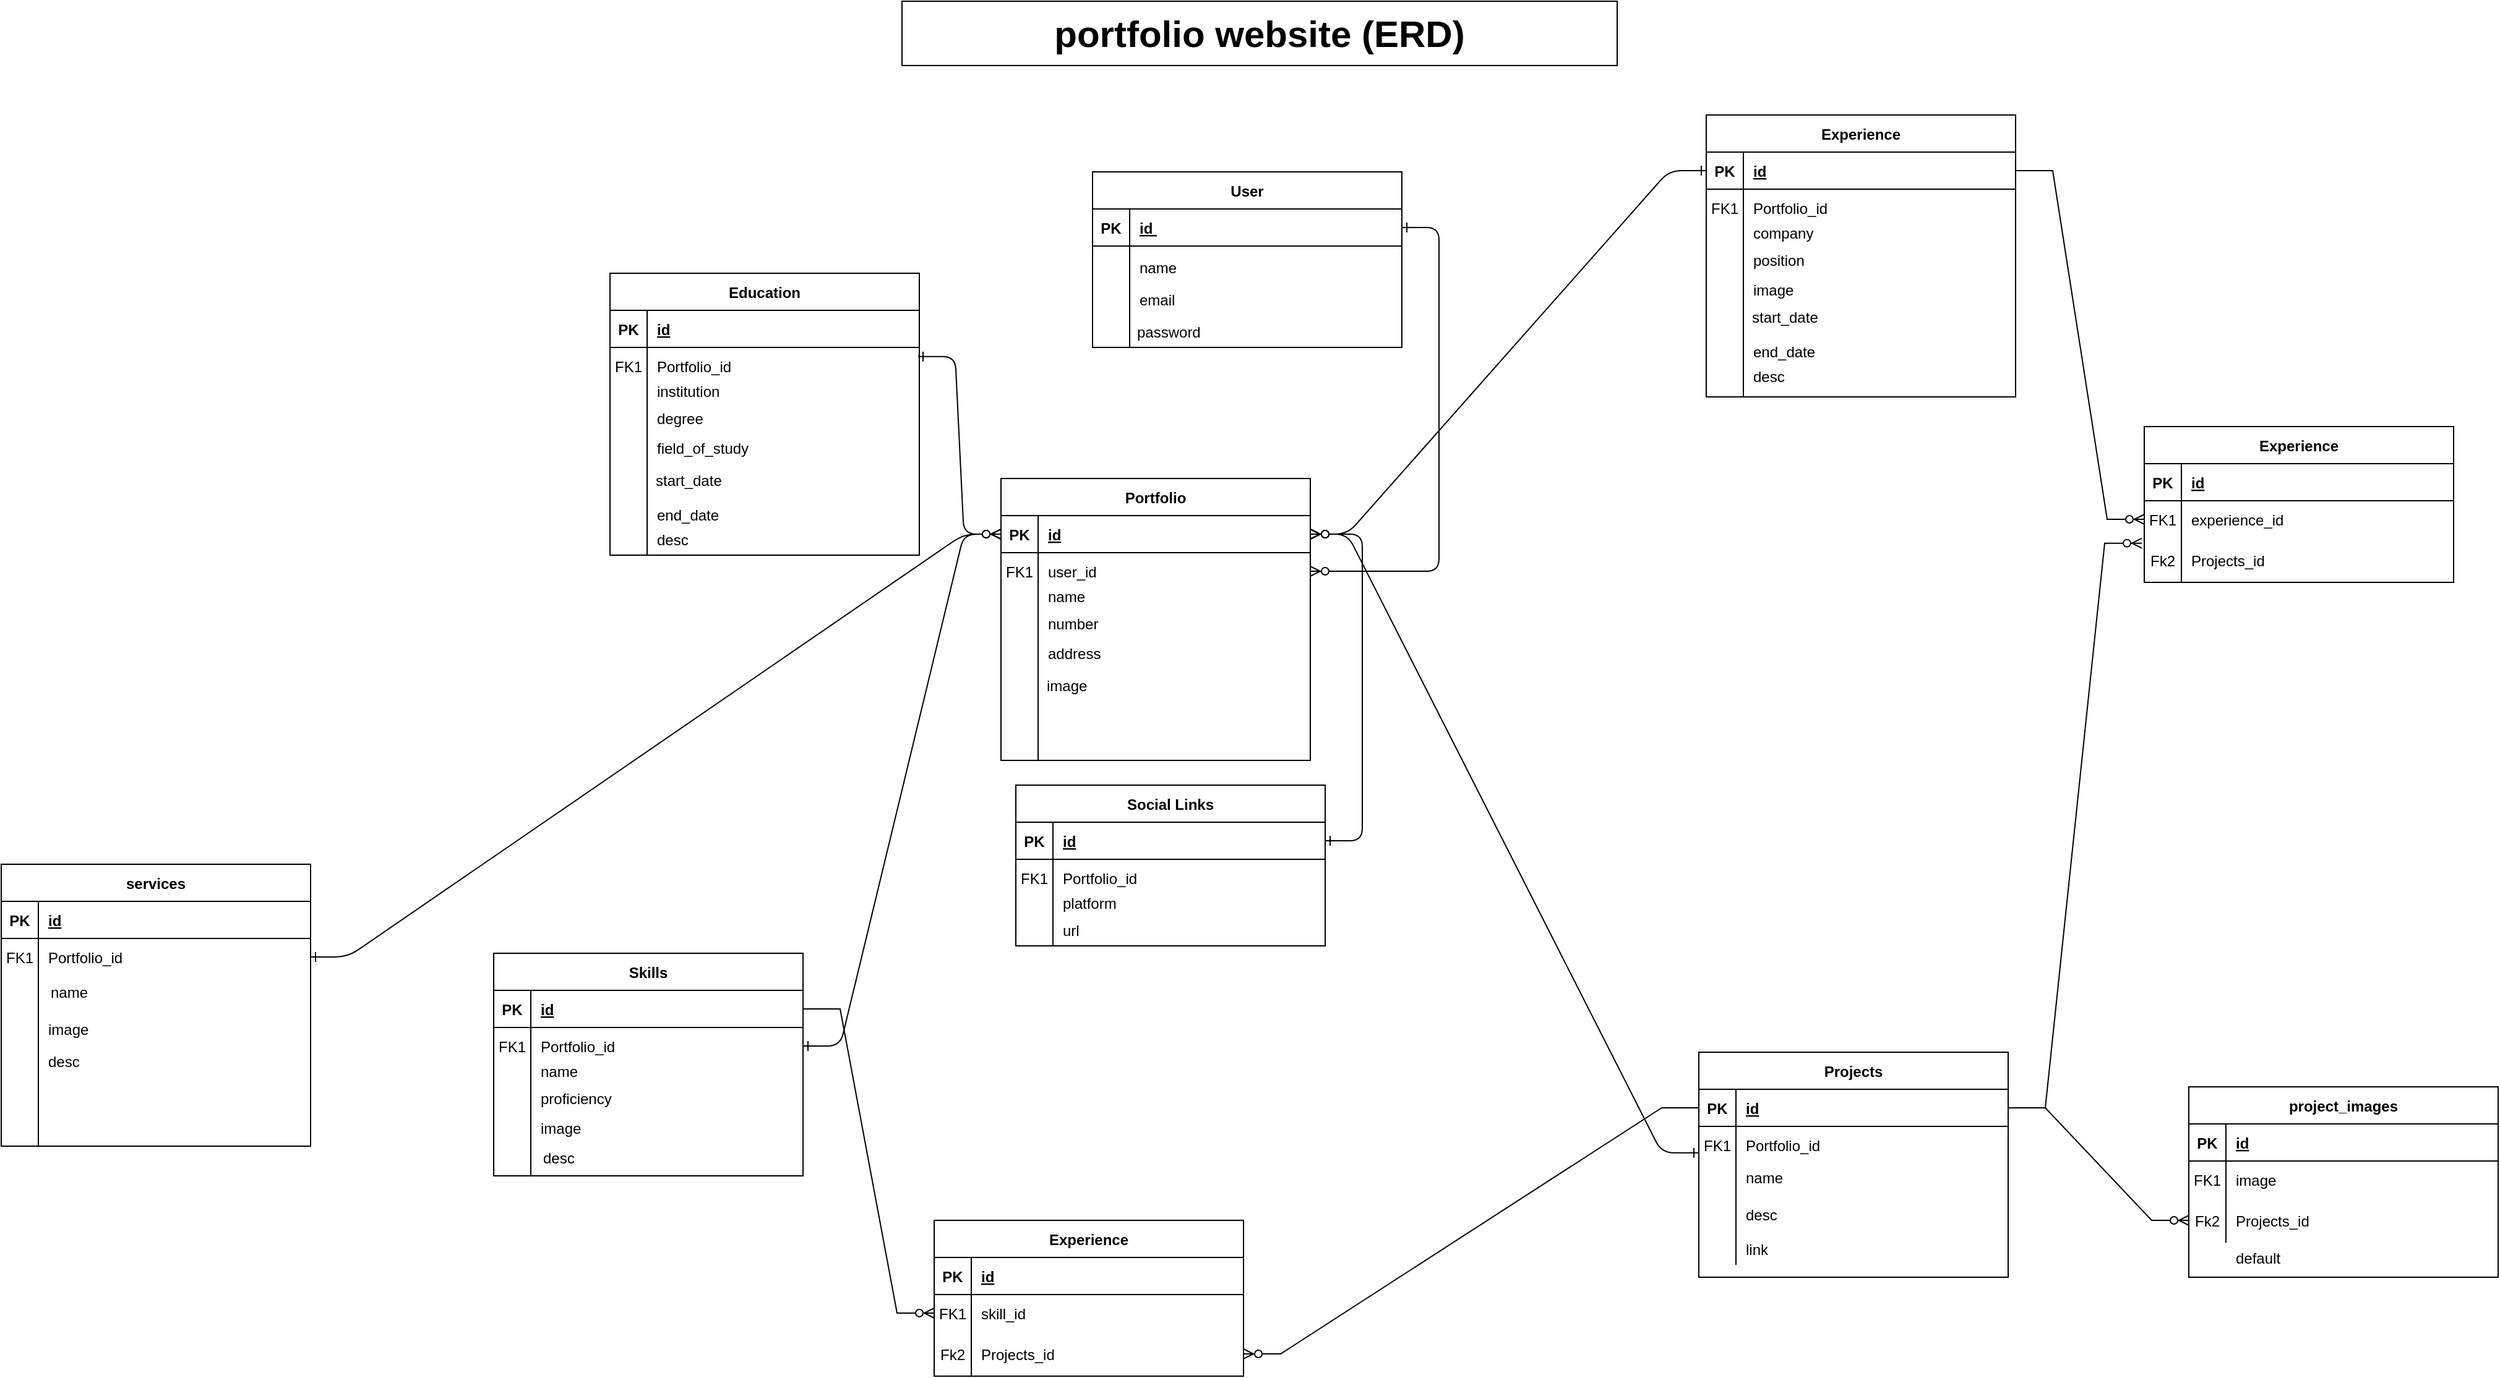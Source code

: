 <mxfile version="26.0.16">
  <diagram id="prtHgNgQTEPvFCAcTncT" name="Page-1">
    <mxGraphModel dx="3360" dy="1591" grid="1" gridSize="2" guides="1" tooltips="1" connect="1" arrows="1" fold="1" page="1" pageScale="1" pageWidth="3300" pageHeight="4681" math="0" shadow="0">
      <root>
        <mxCell id="0" />
        <mxCell id="1" parent="0" />
        <mxCell id="2-6nr44ii8sK7dnhSHYe-1" value="" style="edgeStyle=entityRelationEdgeStyle;endArrow=ERzeroToMany;startArrow=ERone;endFill=1;startFill=0;" parent="1" source="2-6nr44ii8sK7dnhSHYe-24" target="2-6nr44ii8sK7dnhSHYe-7" edge="1">
          <mxGeometry width="100" height="100" relative="1" as="geometry">
            <mxPoint x="340" y="720" as="sourcePoint" />
            <mxPoint x="440" y="620" as="targetPoint" />
          </mxGeometry>
        </mxCell>
        <mxCell id="2-6nr44ii8sK7dnhSHYe-2" value="" style="edgeStyle=entityRelationEdgeStyle;endArrow=ERzeroToMany;startArrow=ERone;endFill=1;startFill=0;exitX=0;exitY=0.713;exitDx=0;exitDy=0;exitPerimeter=0;entryX=1;entryY=0.5;entryDx=0;entryDy=0;" parent="1" source="2-6nr44ii8sK7dnhSHYe-17" target="2-6nr44ii8sK7dnhSHYe-4" edge="1">
          <mxGeometry width="100" height="100" relative="1" as="geometry">
            <mxPoint x="1382" y="514" as="sourcePoint" />
            <mxPoint x="1552" y="568.0" as="targetPoint" />
          </mxGeometry>
        </mxCell>
        <mxCell id="2-6nr44ii8sK7dnhSHYe-30" value="&lt;b&gt;&lt;font style=&quot;font-size: 30px;&quot;&gt;portfolio website &lt;/font&gt;&lt;/b&gt;&lt;strong data-end=&quot;49&quot; data-start=&quot;12&quot;&gt;&lt;font style=&quot;font-size: 30px;&quot;&gt;&lt;strong style=&quot;font-size: 12px;&quot; data-end=&quot;49&quot; data-start=&quot;12&quot;&gt;&lt;font style=&quot;font-size: 30px;&quot;&gt;(&lt;/font&gt;&lt;/strong&gt;ERD)&lt;/font&gt;&lt;/strong&gt;" style="rounded=0;whiteSpace=wrap;html=1;align=center;" parent="1" vertex="1">
          <mxGeometry x="922" y="12" width="578" height="52" as="geometry" />
        </mxCell>
        <mxCell id="9H7GcuOAASpGHvme_9iy-1" value="" style="group" parent="1" vertex="1" connectable="0">
          <mxGeometry x="1076" y="150" width="250" height="144" as="geometry" />
        </mxCell>
        <mxCell id="2-6nr44ii8sK7dnhSHYe-23" value="User" style="shape=table;startSize=30;container=1;collapsible=1;childLayout=tableLayout;fixedRows=1;rowLines=0;fontStyle=1;align=center;resizeLast=1;" parent="9H7GcuOAASpGHvme_9iy-1" vertex="1">
          <mxGeometry width="250" height="142" as="geometry" />
        </mxCell>
        <mxCell id="2-6nr44ii8sK7dnhSHYe-24" value="" style="shape=partialRectangle;collapsible=0;dropTarget=0;pointerEvents=0;fillColor=none;points=[[0,0.5],[1,0.5]];portConstraint=eastwest;top=0;left=0;right=0;bottom=1;" parent="2-6nr44ii8sK7dnhSHYe-23" vertex="1">
          <mxGeometry y="30" width="250" height="30" as="geometry" />
        </mxCell>
        <mxCell id="2-6nr44ii8sK7dnhSHYe-25" value="PK" style="shape=partialRectangle;overflow=hidden;connectable=0;fillColor=none;top=0;left=0;bottom=0;right=0;fontStyle=1;" parent="2-6nr44ii8sK7dnhSHYe-24" vertex="1">
          <mxGeometry width="30" height="30" as="geometry">
            <mxRectangle width="30" height="30" as="alternateBounds" />
          </mxGeometry>
        </mxCell>
        <mxCell id="2-6nr44ii8sK7dnhSHYe-26" value="id " style="shape=partialRectangle;overflow=hidden;connectable=0;fillColor=none;top=0;left=0;bottom=0;right=0;align=left;spacingLeft=6;fontStyle=5;" parent="2-6nr44ii8sK7dnhSHYe-24" vertex="1">
          <mxGeometry x="30" width="220" height="30" as="geometry">
            <mxRectangle width="220" height="30" as="alternateBounds" />
          </mxGeometry>
        </mxCell>
        <mxCell id="2-6nr44ii8sK7dnhSHYe-27" value="" style="shape=partialRectangle;collapsible=0;dropTarget=0;pointerEvents=0;fillColor=none;points=[[0,0.5],[1,0.5]];portConstraint=eastwest;top=0;left=0;right=0;bottom=0;" parent="2-6nr44ii8sK7dnhSHYe-23" vertex="1">
          <mxGeometry y="60" width="250" height="82" as="geometry" />
        </mxCell>
        <mxCell id="2-6nr44ii8sK7dnhSHYe-28" value="" style="shape=partialRectangle;overflow=hidden;connectable=0;fillColor=none;top=0;left=0;bottom=0;right=0;" parent="2-6nr44ii8sK7dnhSHYe-27" vertex="1">
          <mxGeometry width="30" height="82" as="geometry">
            <mxRectangle width="30" height="82" as="alternateBounds" />
          </mxGeometry>
        </mxCell>
        <mxCell id="2-6nr44ii8sK7dnhSHYe-29" value="" style="shape=partialRectangle;overflow=hidden;connectable=0;fillColor=none;top=0;left=0;bottom=0;right=0;align=left;spacingLeft=6;" parent="2-6nr44ii8sK7dnhSHYe-27" vertex="1">
          <mxGeometry x="30" width="220" height="82" as="geometry">
            <mxRectangle width="220" height="82" as="alternateBounds" />
          </mxGeometry>
        </mxCell>
        <mxCell id="2-6nr44ii8sK7dnhSHYe-32" value="name" style="shape=partialRectangle;overflow=hidden;connectable=0;fillColor=none;top=0;left=0;bottom=0;right=0;align=left;spacingLeft=6;" parent="9H7GcuOAASpGHvme_9iy-1" vertex="1">
          <mxGeometry x="30" y="62" width="220" height="30" as="geometry">
            <mxRectangle width="220" height="30" as="alternateBounds" />
          </mxGeometry>
        </mxCell>
        <mxCell id="2-6nr44ii8sK7dnhSHYe-33" value="email" style="shape=partialRectangle;overflow=hidden;connectable=0;fillColor=none;top=0;left=0;bottom=0;right=0;align=left;spacingLeft=6;" parent="9H7GcuOAASpGHvme_9iy-1" vertex="1">
          <mxGeometry x="30" y="88" width="220" height="30" as="geometry">
            <mxRectangle width="220" height="30" as="alternateBounds" />
          </mxGeometry>
        </mxCell>
        <mxCell id="2-6nr44ii8sK7dnhSHYe-34" value="" style="shape=partialRectangle;overflow=hidden;connectable=0;fillColor=none;top=0;left=0;bottom=0;right=0;align=left;spacingLeft=6;" parent="9H7GcuOAASpGHvme_9iy-1" vertex="1">
          <mxGeometry x="30" y="112" width="220" height="30" as="geometry">
            <mxRectangle width="220" height="30" as="alternateBounds" />
          </mxGeometry>
        </mxCell>
        <mxCell id="2-6nr44ii8sK7dnhSHYe-35" value="password " style="shape=partialRectangle;overflow=hidden;connectable=0;fillColor=none;top=0;left=0;bottom=0;right=0;align=left;spacingLeft=6;" parent="9H7GcuOAASpGHvme_9iy-1" vertex="1">
          <mxGeometry x="28" y="114" width="220" height="30" as="geometry">
            <mxRectangle width="220" height="30" as="alternateBounds" />
          </mxGeometry>
        </mxCell>
        <mxCell id="9H7GcuOAASpGHvme_9iy-2" value="" style="group" parent="1" vertex="1" connectable="0">
          <mxGeometry x="1002" y="398" width="250" height="228" as="geometry" />
        </mxCell>
        <mxCell id="2-6nr44ii8sK7dnhSHYe-3" value="Portfolio" style="shape=table;startSize=30;container=1;collapsible=1;childLayout=tableLayout;fixedRows=1;rowLines=0;fontStyle=1;align=center;resizeLast=1;" parent="9H7GcuOAASpGHvme_9iy-2" vertex="1">
          <mxGeometry width="250" height="228" as="geometry" />
        </mxCell>
        <mxCell id="2-6nr44ii8sK7dnhSHYe-4" value="" style="shape=partialRectangle;collapsible=0;dropTarget=0;pointerEvents=0;fillColor=none;points=[[0,0.5],[1,0.5]];portConstraint=eastwest;top=0;left=0;right=0;bottom=1;" parent="2-6nr44ii8sK7dnhSHYe-3" vertex="1">
          <mxGeometry y="30" width="250" height="30" as="geometry" />
        </mxCell>
        <mxCell id="2-6nr44ii8sK7dnhSHYe-5" value="PK" style="shape=partialRectangle;overflow=hidden;connectable=0;fillColor=none;top=0;left=0;bottom=0;right=0;fontStyle=1;" parent="2-6nr44ii8sK7dnhSHYe-4" vertex="1">
          <mxGeometry width="30" height="30" as="geometry">
            <mxRectangle width="30" height="30" as="alternateBounds" />
          </mxGeometry>
        </mxCell>
        <mxCell id="2-6nr44ii8sK7dnhSHYe-6" value="id" style="shape=partialRectangle;overflow=hidden;connectable=0;fillColor=none;top=0;left=0;bottom=0;right=0;align=left;spacingLeft=6;fontStyle=5;" parent="2-6nr44ii8sK7dnhSHYe-4" vertex="1">
          <mxGeometry x="30" width="220" height="30" as="geometry">
            <mxRectangle width="220" height="30" as="alternateBounds" />
          </mxGeometry>
        </mxCell>
        <mxCell id="2-6nr44ii8sK7dnhSHYe-7" value="" style="shape=partialRectangle;collapsible=0;dropTarget=0;pointerEvents=0;fillColor=none;points=[[0,0.5],[1,0.5]];portConstraint=eastwest;top=0;left=0;right=0;bottom=0;" parent="2-6nr44ii8sK7dnhSHYe-3" vertex="1">
          <mxGeometry y="60" width="250" height="30" as="geometry" />
        </mxCell>
        <mxCell id="2-6nr44ii8sK7dnhSHYe-8" value="FK1" style="shape=partialRectangle;overflow=hidden;connectable=0;fillColor=none;top=0;left=0;bottom=0;right=0;" parent="2-6nr44ii8sK7dnhSHYe-7" vertex="1">
          <mxGeometry width="30" height="30" as="geometry">
            <mxRectangle width="30" height="30" as="alternateBounds" />
          </mxGeometry>
        </mxCell>
        <mxCell id="2-6nr44ii8sK7dnhSHYe-9" value="user_id" style="shape=partialRectangle;overflow=hidden;connectable=0;fillColor=none;top=0;left=0;bottom=0;right=0;align=left;spacingLeft=6;" parent="2-6nr44ii8sK7dnhSHYe-7" vertex="1">
          <mxGeometry x="30" width="220" height="30" as="geometry">
            <mxRectangle width="220" height="30" as="alternateBounds" />
          </mxGeometry>
        </mxCell>
        <mxCell id="2-6nr44ii8sK7dnhSHYe-10" value="" style="shape=partialRectangle;collapsible=0;dropTarget=0;pointerEvents=0;fillColor=none;points=[[0,0.5],[1,0.5]];portConstraint=eastwest;top=0;left=0;right=0;bottom=0;" parent="2-6nr44ii8sK7dnhSHYe-3" vertex="1">
          <mxGeometry y="90" width="250" height="138" as="geometry" />
        </mxCell>
        <mxCell id="2-6nr44ii8sK7dnhSHYe-11" value="" style="shape=partialRectangle;overflow=hidden;connectable=0;fillColor=none;top=0;left=0;bottom=0;right=0;" parent="2-6nr44ii8sK7dnhSHYe-10" vertex="1">
          <mxGeometry width="30" height="138" as="geometry">
            <mxRectangle width="30" height="138" as="alternateBounds" />
          </mxGeometry>
        </mxCell>
        <mxCell id="2-6nr44ii8sK7dnhSHYe-12" value="" style="shape=partialRectangle;overflow=hidden;connectable=0;fillColor=none;top=0;left=0;bottom=0;right=0;align=left;spacingLeft=6;" parent="2-6nr44ii8sK7dnhSHYe-10" vertex="1">
          <mxGeometry x="30" width="220" height="138" as="geometry">
            <mxRectangle width="220" height="138" as="alternateBounds" />
          </mxGeometry>
        </mxCell>
        <mxCell id="2-6nr44ii8sK7dnhSHYe-36" value="number" style="shape=partialRectangle;overflow=hidden;connectable=0;fillColor=none;top=0;left=0;bottom=0;right=0;align=left;spacingLeft=6;" parent="9H7GcuOAASpGHvme_9iy-2" vertex="1">
          <mxGeometry x="30" y="102" width="218" height="30" as="geometry">
            <mxRectangle width="220" height="30" as="alternateBounds" />
          </mxGeometry>
        </mxCell>
        <mxCell id="2-6nr44ii8sK7dnhSHYe-37" value="name" style="shape=partialRectangle;overflow=hidden;connectable=0;fillColor=none;top=0;left=0;bottom=0;right=0;align=left;spacingLeft=6;" parent="9H7GcuOAASpGHvme_9iy-2" vertex="1">
          <mxGeometry x="30" y="80" width="220" height="30" as="geometry">
            <mxRectangle width="220" height="30" as="alternateBounds" />
          </mxGeometry>
        </mxCell>
        <mxCell id="2-6nr44ii8sK7dnhSHYe-38" value="address" style="shape=partialRectangle;overflow=hidden;connectable=0;fillColor=none;top=0;left=0;bottom=0;right=0;align=left;spacingLeft=6;" parent="9H7GcuOAASpGHvme_9iy-2" vertex="1">
          <mxGeometry x="30" y="126" width="220" height="30" as="geometry">
            <mxRectangle width="220" height="30" as="alternateBounds" />
          </mxGeometry>
        </mxCell>
        <mxCell id="2-6nr44ii8sK7dnhSHYe-39" value="image" style="shape=partialRectangle;overflow=hidden;connectable=0;fillColor=none;top=0;left=0;bottom=0;right=0;align=left;spacingLeft=6;" parent="9H7GcuOAASpGHvme_9iy-2" vertex="1">
          <mxGeometry x="29" y="152" width="220" height="30" as="geometry">
            <mxRectangle width="220" height="30" as="alternateBounds" />
          </mxGeometry>
        </mxCell>
        <mxCell id="9H7GcuOAASpGHvme_9iy-3" value="" style="group" parent="1" vertex="1" connectable="0">
          <mxGeometry x="1564" y="862" width="254" height="228" as="geometry" />
        </mxCell>
        <mxCell id="2-6nr44ii8sK7dnhSHYe-13" value="Projects " style="shape=table;startSize=30;container=1;collapsible=1;childLayout=tableLayout;fixedRows=1;rowLines=0;fontStyle=1;align=center;resizeLast=1;" parent="9H7GcuOAASpGHvme_9iy-3" vertex="1">
          <mxGeometry x="2" width="250" height="182" as="geometry" />
        </mxCell>
        <mxCell id="2-6nr44ii8sK7dnhSHYe-14" value="" style="shape=partialRectangle;collapsible=0;dropTarget=0;pointerEvents=0;fillColor=none;points=[[0,0.5],[1,0.5]];portConstraint=eastwest;top=0;left=0;right=0;bottom=1;" parent="2-6nr44ii8sK7dnhSHYe-13" vertex="1">
          <mxGeometry y="30" width="250" height="30" as="geometry" />
        </mxCell>
        <mxCell id="2-6nr44ii8sK7dnhSHYe-15" value="PK" style="shape=partialRectangle;overflow=hidden;connectable=0;fillColor=none;top=0;left=0;bottom=0;right=0;fontStyle=1;" parent="2-6nr44ii8sK7dnhSHYe-14" vertex="1">
          <mxGeometry width="30" height="30" as="geometry">
            <mxRectangle width="30" height="30" as="alternateBounds" />
          </mxGeometry>
        </mxCell>
        <mxCell id="2-6nr44ii8sK7dnhSHYe-16" value="id" style="shape=partialRectangle;overflow=hidden;connectable=0;fillColor=none;top=0;left=0;bottom=0;right=0;align=left;spacingLeft=6;fontStyle=5;" parent="2-6nr44ii8sK7dnhSHYe-14" vertex="1">
          <mxGeometry x="30" width="220" height="30" as="geometry">
            <mxRectangle width="220" height="30" as="alternateBounds" />
          </mxGeometry>
        </mxCell>
        <mxCell id="2-6nr44ii8sK7dnhSHYe-17" value="" style="shape=partialRectangle;collapsible=0;dropTarget=0;pointerEvents=0;fillColor=none;points=[[0,0.5],[1,0.5]];portConstraint=eastwest;top=0;left=0;right=0;bottom=0;" parent="2-6nr44ii8sK7dnhSHYe-13" vertex="1">
          <mxGeometry y="60" width="250" height="30" as="geometry" />
        </mxCell>
        <mxCell id="2-6nr44ii8sK7dnhSHYe-18" value="FK1" style="shape=partialRectangle;overflow=hidden;connectable=0;fillColor=none;top=0;left=0;bottom=0;right=0;" parent="2-6nr44ii8sK7dnhSHYe-17" vertex="1">
          <mxGeometry width="30" height="30" as="geometry">
            <mxRectangle width="30" height="30" as="alternateBounds" />
          </mxGeometry>
        </mxCell>
        <mxCell id="2-6nr44ii8sK7dnhSHYe-19" value="Portfolio_id" style="shape=partialRectangle;overflow=hidden;connectable=0;fillColor=none;top=0;left=0;bottom=0;right=0;align=left;spacingLeft=6;" parent="2-6nr44ii8sK7dnhSHYe-17" vertex="1">
          <mxGeometry x="30" width="220" height="30" as="geometry">
            <mxRectangle width="220" height="30" as="alternateBounds" />
          </mxGeometry>
        </mxCell>
        <mxCell id="2-6nr44ii8sK7dnhSHYe-20" value="" style="shape=partialRectangle;collapsible=0;dropTarget=0;pointerEvents=0;fillColor=none;points=[[0,0.5],[1,0.5]];portConstraint=eastwest;top=0;left=0;right=0;bottom=0;" parent="2-6nr44ii8sK7dnhSHYe-13" vertex="1">
          <mxGeometry y="90" width="250" height="82" as="geometry" />
        </mxCell>
        <mxCell id="2-6nr44ii8sK7dnhSHYe-21" value="" style="shape=partialRectangle;overflow=hidden;connectable=0;fillColor=none;top=0;left=0;bottom=0;right=0;" parent="2-6nr44ii8sK7dnhSHYe-20" vertex="1">
          <mxGeometry width="30" height="82" as="geometry">
            <mxRectangle width="30" height="82" as="alternateBounds" />
          </mxGeometry>
        </mxCell>
        <mxCell id="2-6nr44ii8sK7dnhSHYe-22" value="" style="shape=partialRectangle;overflow=hidden;connectable=0;fillColor=none;top=0;left=0;bottom=0;right=0;align=left;spacingLeft=6;" parent="2-6nr44ii8sK7dnhSHYe-20" vertex="1">
          <mxGeometry x="30" width="220" height="82" as="geometry">
            <mxRectangle width="220" height="82" as="alternateBounds" />
          </mxGeometry>
        </mxCell>
        <mxCell id="2-6nr44ii8sK7dnhSHYe-41" value="name" style="shape=partialRectangle;overflow=hidden;connectable=0;fillColor=none;top=0;left=0;bottom=0;right=0;align=left;spacingLeft=6;" parent="9H7GcuOAASpGHvme_9iy-3" vertex="1">
          <mxGeometry x="32" y="86" width="220" height="30" as="geometry">
            <mxRectangle width="220" height="30" as="alternateBounds" />
          </mxGeometry>
        </mxCell>
        <mxCell id="9H7GcuOAASpGHvme_9iy-4" value="desc" style="shape=partialRectangle;overflow=hidden;connectable=0;fillColor=none;top=0;left=0;bottom=0;right=0;align=left;spacingLeft=6;" parent="9H7GcuOAASpGHvme_9iy-3" vertex="1">
          <mxGeometry x="32" y="116" width="220" height="30" as="geometry">
            <mxRectangle width="220" height="30" as="alternateBounds" />
          </mxGeometry>
        </mxCell>
        <mxCell id="9H7GcuOAASpGHvme_9iy-5" value="link" style="shape=partialRectangle;overflow=hidden;connectable=0;fillColor=none;top=0;left=0;bottom=0;right=0;align=left;spacingLeft=6;" parent="9H7GcuOAASpGHvme_9iy-3" vertex="1">
          <mxGeometry x="32" y="144" width="220" height="30" as="geometry">
            <mxRectangle width="220" height="30" as="alternateBounds" />
          </mxGeometry>
        </mxCell>
        <mxCell id="9H7GcuOAASpGHvme_9iy-6" value="" style="group" parent="1" vertex="1" connectable="0">
          <mxGeometry x="686" y="232" width="325" height="268" as="geometry" />
        </mxCell>
        <mxCell id="9H7GcuOAASpGHvme_9iy-7" value="Education " style="shape=table;startSize=30;container=1;collapsible=1;childLayout=tableLayout;fixedRows=1;rowLines=0;fontStyle=1;align=center;resizeLast=1;" parent="9H7GcuOAASpGHvme_9iy-6" vertex="1">
          <mxGeometry width="250" height="228" as="geometry" />
        </mxCell>
        <mxCell id="9H7GcuOAASpGHvme_9iy-8" value="" style="shape=partialRectangle;collapsible=0;dropTarget=0;pointerEvents=0;fillColor=none;points=[[0,0.5],[1,0.5]];portConstraint=eastwest;top=0;left=0;right=0;bottom=1;" parent="9H7GcuOAASpGHvme_9iy-7" vertex="1">
          <mxGeometry y="30" width="250" height="30" as="geometry" />
        </mxCell>
        <mxCell id="9H7GcuOAASpGHvme_9iy-9" value="PK" style="shape=partialRectangle;overflow=hidden;connectable=0;fillColor=none;top=0;left=0;bottom=0;right=0;fontStyle=1;" parent="9H7GcuOAASpGHvme_9iy-8" vertex="1">
          <mxGeometry width="30" height="30" as="geometry">
            <mxRectangle width="30" height="30" as="alternateBounds" />
          </mxGeometry>
        </mxCell>
        <mxCell id="9H7GcuOAASpGHvme_9iy-10" value="id" style="shape=partialRectangle;overflow=hidden;connectable=0;fillColor=none;top=0;left=0;bottom=0;right=0;align=left;spacingLeft=6;fontStyle=5;" parent="9H7GcuOAASpGHvme_9iy-8" vertex="1">
          <mxGeometry x="30" width="220" height="30" as="geometry">
            <mxRectangle width="220" height="30" as="alternateBounds" />
          </mxGeometry>
        </mxCell>
        <mxCell id="9H7GcuOAASpGHvme_9iy-11" value="" style="shape=partialRectangle;collapsible=0;dropTarget=0;pointerEvents=0;fillColor=none;points=[[0,0.5],[1,0.5]];portConstraint=eastwest;top=0;left=0;right=0;bottom=0;" parent="9H7GcuOAASpGHvme_9iy-7" vertex="1">
          <mxGeometry y="60" width="250" height="30" as="geometry" />
        </mxCell>
        <mxCell id="9H7GcuOAASpGHvme_9iy-12" value="FK1" style="shape=partialRectangle;overflow=hidden;connectable=0;fillColor=none;top=0;left=0;bottom=0;right=0;" parent="9H7GcuOAASpGHvme_9iy-11" vertex="1">
          <mxGeometry width="30" height="30" as="geometry">
            <mxRectangle width="30" height="30" as="alternateBounds" />
          </mxGeometry>
        </mxCell>
        <mxCell id="9H7GcuOAASpGHvme_9iy-13" value="Portfolio_id" style="shape=partialRectangle;overflow=hidden;connectable=0;fillColor=none;top=0;left=0;bottom=0;right=0;align=left;spacingLeft=6;" parent="9H7GcuOAASpGHvme_9iy-11" vertex="1">
          <mxGeometry x="30" width="220" height="30" as="geometry">
            <mxRectangle width="220" height="30" as="alternateBounds" />
          </mxGeometry>
        </mxCell>
        <mxCell id="9H7GcuOAASpGHvme_9iy-14" value="" style="shape=partialRectangle;collapsible=0;dropTarget=0;pointerEvents=0;fillColor=none;points=[[0,0.5],[1,0.5]];portConstraint=eastwest;top=0;left=0;right=0;bottom=0;" parent="9H7GcuOAASpGHvme_9iy-7" vertex="1">
          <mxGeometry y="90" width="250" height="138" as="geometry" />
        </mxCell>
        <mxCell id="9H7GcuOAASpGHvme_9iy-15" value="" style="shape=partialRectangle;overflow=hidden;connectable=0;fillColor=none;top=0;left=0;bottom=0;right=0;" parent="9H7GcuOAASpGHvme_9iy-14" vertex="1">
          <mxGeometry width="30" height="138" as="geometry">
            <mxRectangle width="30" height="138" as="alternateBounds" />
          </mxGeometry>
        </mxCell>
        <mxCell id="9H7GcuOAASpGHvme_9iy-16" value="" style="shape=partialRectangle;overflow=hidden;connectable=0;fillColor=none;top=0;left=0;bottom=0;right=0;align=left;spacingLeft=6;" parent="9H7GcuOAASpGHvme_9iy-14" vertex="1">
          <mxGeometry x="30" width="220" height="138" as="geometry">
            <mxRectangle width="220" height="138" as="alternateBounds" />
          </mxGeometry>
        </mxCell>
        <mxCell id="9H7GcuOAASpGHvme_9iy-17" value="degree" style="shape=partialRectangle;overflow=hidden;connectable=0;fillColor=none;top=0;left=0;bottom=0;right=0;align=left;spacingLeft=6;" parent="9H7GcuOAASpGHvme_9iy-6" vertex="1">
          <mxGeometry x="30" y="102" width="218" height="30" as="geometry">
            <mxRectangle width="220" height="30" as="alternateBounds" />
          </mxGeometry>
        </mxCell>
        <mxCell id="9H7GcuOAASpGHvme_9iy-18" value="institution" style="shape=partialRectangle;overflow=hidden;connectable=0;fillColor=none;top=0;left=0;bottom=0;right=0;align=left;spacingLeft=6;" parent="9H7GcuOAASpGHvme_9iy-6" vertex="1">
          <mxGeometry x="30" y="80" width="220" height="30" as="geometry">
            <mxRectangle width="220" height="30" as="alternateBounds" />
          </mxGeometry>
        </mxCell>
        <mxCell id="9H7GcuOAASpGHvme_9iy-19" value="field_of_study" style="shape=partialRectangle;overflow=hidden;connectable=0;fillColor=none;top=0;left=0;bottom=0;right=0;align=left;spacingLeft=6;" parent="9H7GcuOAASpGHvme_9iy-6" vertex="1">
          <mxGeometry x="30" y="126" width="220" height="30" as="geometry">
            <mxRectangle width="220" height="30" as="alternateBounds" />
          </mxGeometry>
        </mxCell>
        <mxCell id="9H7GcuOAASpGHvme_9iy-20" value="start_date" style="shape=partialRectangle;overflow=hidden;connectable=0;fillColor=none;top=0;left=0;bottom=0;right=0;align=left;spacingLeft=6;" parent="9H7GcuOAASpGHvme_9iy-6" vertex="1">
          <mxGeometry x="29" y="152" width="220" height="30" as="geometry">
            <mxRectangle width="220" height="30" as="alternateBounds" />
          </mxGeometry>
        </mxCell>
        <mxCell id="9H7GcuOAASpGHvme_9iy-21" value="end_date" style="shape=partialRectangle;overflow=hidden;connectable=0;fillColor=none;top=0;left=0;bottom=0;right=0;align=left;spacingLeft=6;" parent="9H7GcuOAASpGHvme_9iy-6" vertex="1">
          <mxGeometry x="30" y="180" width="220" height="30" as="geometry">
            <mxRectangle width="220" height="30" as="alternateBounds" />
          </mxGeometry>
        </mxCell>
        <mxCell id="2-6nr44ii8sK7dnhSHYe-40" value="desc" style="shape=partialRectangle;overflow=hidden;connectable=0;fillColor=none;top=0;left=0;bottom=0;right=0;align=left;spacingLeft=6;" parent="9H7GcuOAASpGHvme_9iy-6" vertex="1">
          <mxGeometry x="30" y="200" width="220" height="30" as="geometry">
            <mxRectangle width="220" height="30" as="alternateBounds" />
          </mxGeometry>
        </mxCell>
        <mxCell id="9H7GcuOAASpGHvme_9iy-28" value="" style="edgeStyle=entityRelationEdgeStyle;endArrow=ERzeroToMany;startArrow=ERone;endFill=1;startFill=0;entryX=0;entryY=0.5;entryDx=0;entryDy=0;exitX=0.996;exitY=0.244;exitDx=0;exitDy=0;exitPerimeter=0;" parent="1" source="9H7GcuOAASpGHvme_9iy-11" target="2-6nr44ii8sK7dnhSHYe-4" edge="1">
          <mxGeometry width="100" height="100" relative="1" as="geometry">
            <mxPoint x="942" y="373" as="sourcePoint" />
            <mxPoint x="1318" y="401" as="targetPoint" />
          </mxGeometry>
        </mxCell>
        <mxCell id="9H7GcuOAASpGHvme_9iy-30" value="" style="group" parent="1" vertex="1" connectable="0">
          <mxGeometry x="592" y="782" width="250" height="230" as="geometry" />
        </mxCell>
        <mxCell id="9H7GcuOAASpGHvme_9iy-31" value="Skills  " style="shape=table;startSize=30;container=1;collapsible=1;childLayout=tableLayout;fixedRows=1;rowLines=0;fontStyle=1;align=center;resizeLast=1;" parent="9H7GcuOAASpGHvme_9iy-30" vertex="1">
          <mxGeometry width="250" height="180" as="geometry" />
        </mxCell>
        <mxCell id="9H7GcuOAASpGHvme_9iy-32" value="" style="shape=partialRectangle;collapsible=0;dropTarget=0;pointerEvents=0;fillColor=none;points=[[0,0.5],[1,0.5]];portConstraint=eastwest;top=0;left=0;right=0;bottom=1;" parent="9H7GcuOAASpGHvme_9iy-31" vertex="1">
          <mxGeometry y="30" width="250" height="30" as="geometry" />
        </mxCell>
        <mxCell id="9H7GcuOAASpGHvme_9iy-33" value="PK" style="shape=partialRectangle;overflow=hidden;connectable=0;fillColor=none;top=0;left=0;bottom=0;right=0;fontStyle=1;" parent="9H7GcuOAASpGHvme_9iy-32" vertex="1">
          <mxGeometry width="30" height="30" as="geometry">
            <mxRectangle width="30" height="30" as="alternateBounds" />
          </mxGeometry>
        </mxCell>
        <mxCell id="9H7GcuOAASpGHvme_9iy-34" value="id" style="shape=partialRectangle;overflow=hidden;connectable=0;fillColor=none;top=0;left=0;bottom=0;right=0;align=left;spacingLeft=6;fontStyle=5;" parent="9H7GcuOAASpGHvme_9iy-32" vertex="1">
          <mxGeometry x="30" width="220" height="30" as="geometry">
            <mxRectangle width="220" height="30" as="alternateBounds" />
          </mxGeometry>
        </mxCell>
        <mxCell id="9H7GcuOAASpGHvme_9iy-35" value="" style="shape=partialRectangle;collapsible=0;dropTarget=0;pointerEvents=0;fillColor=none;points=[[0,0.5],[1,0.5]];portConstraint=eastwest;top=0;left=0;right=0;bottom=0;" parent="9H7GcuOAASpGHvme_9iy-31" vertex="1">
          <mxGeometry y="60" width="250" height="30" as="geometry" />
        </mxCell>
        <mxCell id="9H7GcuOAASpGHvme_9iy-36" value="FK1" style="shape=partialRectangle;overflow=hidden;connectable=0;fillColor=none;top=0;left=0;bottom=0;right=0;" parent="9H7GcuOAASpGHvme_9iy-35" vertex="1">
          <mxGeometry width="30" height="30" as="geometry">
            <mxRectangle width="30" height="30" as="alternateBounds" />
          </mxGeometry>
        </mxCell>
        <mxCell id="9H7GcuOAASpGHvme_9iy-37" value="Portfolio_id" style="shape=partialRectangle;overflow=hidden;connectable=0;fillColor=none;top=0;left=0;bottom=0;right=0;align=left;spacingLeft=6;" parent="9H7GcuOAASpGHvme_9iy-35" vertex="1">
          <mxGeometry x="30" width="220" height="30" as="geometry">
            <mxRectangle width="220" height="30" as="alternateBounds" />
          </mxGeometry>
        </mxCell>
        <mxCell id="9H7GcuOAASpGHvme_9iy-38" value="" style="shape=partialRectangle;collapsible=0;dropTarget=0;pointerEvents=0;fillColor=none;points=[[0,0.5],[1,0.5]];portConstraint=eastwest;top=0;left=0;right=0;bottom=0;" parent="9H7GcuOAASpGHvme_9iy-31" vertex="1">
          <mxGeometry y="90" width="250" height="90" as="geometry" />
        </mxCell>
        <mxCell id="9H7GcuOAASpGHvme_9iy-39" value="" style="shape=partialRectangle;overflow=hidden;connectable=0;fillColor=none;top=0;left=0;bottom=0;right=0;" parent="9H7GcuOAASpGHvme_9iy-38" vertex="1">
          <mxGeometry width="30" height="90" as="geometry">
            <mxRectangle width="30" height="90" as="alternateBounds" />
          </mxGeometry>
        </mxCell>
        <mxCell id="9H7GcuOAASpGHvme_9iy-40" value="" style="shape=partialRectangle;overflow=hidden;connectable=0;fillColor=none;top=0;left=0;bottom=0;right=0;align=left;spacingLeft=6;" parent="9H7GcuOAASpGHvme_9iy-38" vertex="1">
          <mxGeometry x="30" width="220" height="90" as="geometry">
            <mxRectangle width="220" height="90" as="alternateBounds" />
          </mxGeometry>
        </mxCell>
        <mxCell id="9H7GcuOAASpGHvme_9iy-41" value="proficiency" style="shape=partialRectangle;overflow=hidden;connectable=0;fillColor=none;top=0;left=0;bottom=0;right=0;align=left;spacingLeft=6;" parent="9H7GcuOAASpGHvme_9iy-30" vertex="1">
          <mxGeometry x="30" y="102" width="218" height="30" as="geometry">
            <mxRectangle width="220" height="30" as="alternateBounds" />
          </mxGeometry>
        </mxCell>
        <mxCell id="9H7GcuOAASpGHvme_9iy-42" value="name" style="shape=partialRectangle;overflow=hidden;connectable=0;fillColor=none;top=0;left=0;bottom=0;right=0;align=left;spacingLeft=6;" parent="9H7GcuOAASpGHvme_9iy-30" vertex="1">
          <mxGeometry x="30" y="80" width="220" height="30" as="geometry">
            <mxRectangle width="220" height="30" as="alternateBounds" />
          </mxGeometry>
        </mxCell>
        <mxCell id="9H7GcuOAASpGHvme_9iy-43" value="image" style="shape=partialRectangle;overflow=hidden;connectable=0;fillColor=none;top=0;left=0;bottom=0;right=0;align=left;spacingLeft=6;" parent="9H7GcuOAASpGHvme_9iy-30" vertex="1">
          <mxGeometry x="30" y="126" width="220" height="30" as="geometry">
            <mxRectangle width="220" height="30" as="alternateBounds" />
          </mxGeometry>
        </mxCell>
        <mxCell id="9H7GcuOAASpGHvme_9iy-46" value="desc" style="shape=partialRectangle;overflow=hidden;connectable=0;fillColor=none;top=0;left=0;bottom=0;right=0;align=left;spacingLeft=6;" parent="9H7GcuOAASpGHvme_9iy-30" vertex="1">
          <mxGeometry x="32" y="150" width="220" height="30" as="geometry">
            <mxRectangle width="220" height="30" as="alternateBounds" />
          </mxGeometry>
        </mxCell>
        <mxCell id="9H7GcuOAASpGHvme_9iy-47" value="" style="edgeStyle=entityRelationEdgeStyle;endArrow=ERzeroToMany;startArrow=ERone;endFill=1;startFill=0;exitX=1;exitY=0.5;exitDx=0;exitDy=0;entryX=0;entryY=0.5;entryDx=0;entryDy=0;" parent="1" source="9H7GcuOAASpGHvme_9iy-35" target="2-6nr44ii8sK7dnhSHYe-4" edge="1">
          <mxGeometry width="100" height="100" relative="1" as="geometry">
            <mxPoint x="943" y="397" as="sourcePoint" />
            <mxPoint x="1048" y="394" as="targetPoint" />
          </mxGeometry>
        </mxCell>
        <mxCell id="9H7GcuOAASpGHvme_9iy-48" value="" style="group" parent="1" vertex="1" connectable="0">
          <mxGeometry x="1014" y="646" width="250" height="230" as="geometry" />
        </mxCell>
        <mxCell id="-Nd3KRQHJ864RRBxBJXq-31" value="" style="group" vertex="1" connectable="0" parent="9H7GcuOAASpGHvme_9iy-48">
          <mxGeometry width="250" height="178" as="geometry" />
        </mxCell>
        <mxCell id="9H7GcuOAASpGHvme_9iy-49" value="Social Links   " style="shape=table;startSize=30;container=1;collapsible=1;childLayout=tableLayout;fixedRows=1;rowLines=0;fontStyle=1;align=center;resizeLast=1;" parent="-Nd3KRQHJ864RRBxBJXq-31" vertex="1">
          <mxGeometry width="250" height="130" as="geometry" />
        </mxCell>
        <mxCell id="9H7GcuOAASpGHvme_9iy-50" value="" style="shape=partialRectangle;collapsible=0;dropTarget=0;pointerEvents=0;fillColor=none;points=[[0,0.5],[1,0.5]];portConstraint=eastwest;top=0;left=0;right=0;bottom=1;" parent="9H7GcuOAASpGHvme_9iy-49" vertex="1">
          <mxGeometry y="30" width="250" height="30" as="geometry" />
        </mxCell>
        <mxCell id="9H7GcuOAASpGHvme_9iy-51" value="PK" style="shape=partialRectangle;overflow=hidden;connectable=0;fillColor=none;top=0;left=0;bottom=0;right=0;fontStyle=1;" parent="9H7GcuOAASpGHvme_9iy-50" vertex="1">
          <mxGeometry width="30" height="30" as="geometry">
            <mxRectangle width="30" height="30" as="alternateBounds" />
          </mxGeometry>
        </mxCell>
        <mxCell id="9H7GcuOAASpGHvme_9iy-52" value="id" style="shape=partialRectangle;overflow=hidden;connectable=0;fillColor=none;top=0;left=0;bottom=0;right=0;align=left;spacingLeft=6;fontStyle=5;" parent="9H7GcuOAASpGHvme_9iy-50" vertex="1">
          <mxGeometry x="30" width="220" height="30" as="geometry">
            <mxRectangle width="220" height="30" as="alternateBounds" />
          </mxGeometry>
        </mxCell>
        <mxCell id="9H7GcuOAASpGHvme_9iy-53" value="" style="shape=partialRectangle;collapsible=0;dropTarget=0;pointerEvents=0;fillColor=none;points=[[0,0.5],[1,0.5]];portConstraint=eastwest;top=0;left=0;right=0;bottom=0;" parent="9H7GcuOAASpGHvme_9iy-49" vertex="1">
          <mxGeometry y="60" width="250" height="30" as="geometry" />
        </mxCell>
        <mxCell id="9H7GcuOAASpGHvme_9iy-54" value="FK1" style="shape=partialRectangle;overflow=hidden;connectable=0;fillColor=none;top=0;left=0;bottom=0;right=0;" parent="9H7GcuOAASpGHvme_9iy-53" vertex="1">
          <mxGeometry width="30" height="30" as="geometry">
            <mxRectangle width="30" height="30" as="alternateBounds" />
          </mxGeometry>
        </mxCell>
        <mxCell id="9H7GcuOAASpGHvme_9iy-55" value="Portfolio_id" style="shape=partialRectangle;overflow=hidden;connectable=0;fillColor=none;top=0;left=0;bottom=0;right=0;align=left;spacingLeft=6;" parent="9H7GcuOAASpGHvme_9iy-53" vertex="1">
          <mxGeometry x="30" width="220" height="30" as="geometry">
            <mxRectangle width="220" height="30" as="alternateBounds" />
          </mxGeometry>
        </mxCell>
        <mxCell id="9H7GcuOAASpGHvme_9iy-56" value="" style="shape=partialRectangle;collapsible=0;dropTarget=0;pointerEvents=0;fillColor=none;points=[[0,0.5],[1,0.5]];portConstraint=eastwest;top=0;left=0;right=0;bottom=0;" parent="9H7GcuOAASpGHvme_9iy-49" vertex="1">
          <mxGeometry y="90" width="250" height="40" as="geometry" />
        </mxCell>
        <mxCell id="9H7GcuOAASpGHvme_9iy-57" value="" style="shape=partialRectangle;overflow=hidden;connectable=0;fillColor=none;top=0;left=0;bottom=0;right=0;" parent="9H7GcuOAASpGHvme_9iy-56" vertex="1">
          <mxGeometry width="30" height="40" as="geometry">
            <mxRectangle width="30" height="40" as="alternateBounds" />
          </mxGeometry>
        </mxCell>
        <mxCell id="9H7GcuOAASpGHvme_9iy-58" value="" style="shape=partialRectangle;overflow=hidden;connectable=0;fillColor=none;top=0;left=0;bottom=0;right=0;align=left;spacingLeft=6;" parent="9H7GcuOAASpGHvme_9iy-56" vertex="1">
          <mxGeometry x="30" width="220" height="40" as="geometry">
            <mxRectangle width="220" height="40" as="alternateBounds" />
          </mxGeometry>
        </mxCell>
        <mxCell id="9H7GcuOAASpGHvme_9iy-59" value="url" style="shape=partialRectangle;overflow=hidden;connectable=0;fillColor=none;top=0;left=0;bottom=0;right=0;align=left;spacingLeft=6;" parent="-Nd3KRQHJ864RRBxBJXq-31" vertex="1">
          <mxGeometry x="30" y="102" width="218" height="30" as="geometry">
            <mxRectangle width="220" height="30" as="alternateBounds" />
          </mxGeometry>
        </mxCell>
        <mxCell id="9H7GcuOAASpGHvme_9iy-60" value="platform " style="shape=partialRectangle;overflow=hidden;connectable=0;fillColor=none;top=0;left=0;bottom=0;right=0;align=left;spacingLeft=6;" parent="-Nd3KRQHJ864RRBxBJXq-31" vertex="1">
          <mxGeometry x="30" y="80" width="220" height="30" as="geometry">
            <mxRectangle width="220" height="30" as="alternateBounds" />
          </mxGeometry>
        </mxCell>
        <mxCell id="9H7GcuOAASpGHvme_9iy-68" value="" style="shape=partialRectangle;overflow=hidden;connectable=0;fillColor=none;top=0;left=0;bottom=0;right=0;align=left;spacingLeft=6;" parent="-Nd3KRQHJ864RRBxBJXq-31" vertex="1">
          <mxGeometry x="29" y="148" width="220" height="30" as="geometry">
            <mxRectangle width="220" height="30" as="alternateBounds" />
          </mxGeometry>
        </mxCell>
        <mxCell id="-Nd3KRQHJ864RRBxBJXq-10" value="" style="edgeStyle=entityRelationEdgeStyle;endArrow=ERzeroToMany;startArrow=ERone;endFill=1;startFill=0;entryX=1;entryY=0.5;entryDx=0;entryDy=0;" edge="1" parent="1" source="9H7GcuOAASpGHvme_9iy-50" target="2-6nr44ii8sK7dnhSHYe-4">
          <mxGeometry width="100" height="100" relative="1" as="geometry">
            <mxPoint x="1382" y="514" as="sourcePoint" />
            <mxPoint x="1552" y="568.0" as="targetPoint" />
          </mxGeometry>
        </mxCell>
        <mxCell id="-Nd3KRQHJ864RRBxBJXq-11" value="" style="group" vertex="1" connectable="0" parent="1">
          <mxGeometry x="1572" y="104" width="250" height="230" as="geometry" />
        </mxCell>
        <mxCell id="-Nd3KRQHJ864RRBxBJXq-12" value="Experience   " style="shape=table;startSize=30;container=1;collapsible=1;childLayout=tableLayout;fixedRows=1;rowLines=0;fontStyle=1;align=center;resizeLast=1;" vertex="1" parent="-Nd3KRQHJ864RRBxBJXq-11">
          <mxGeometry width="250" height="228.0" as="geometry" />
        </mxCell>
        <mxCell id="-Nd3KRQHJ864RRBxBJXq-13" value="" style="shape=partialRectangle;collapsible=0;dropTarget=0;pointerEvents=0;fillColor=none;points=[[0,0.5],[1,0.5]];portConstraint=eastwest;top=0;left=0;right=0;bottom=1;" vertex="1" parent="-Nd3KRQHJ864RRBxBJXq-12">
          <mxGeometry y="30" width="250" height="30" as="geometry" />
        </mxCell>
        <mxCell id="-Nd3KRQHJ864RRBxBJXq-14" value="PK" style="shape=partialRectangle;overflow=hidden;connectable=0;fillColor=none;top=0;left=0;bottom=0;right=0;fontStyle=1;" vertex="1" parent="-Nd3KRQHJ864RRBxBJXq-13">
          <mxGeometry width="30" height="30" as="geometry">
            <mxRectangle width="30" height="30" as="alternateBounds" />
          </mxGeometry>
        </mxCell>
        <mxCell id="-Nd3KRQHJ864RRBxBJXq-15" value="id" style="shape=partialRectangle;overflow=hidden;connectable=0;fillColor=none;top=0;left=0;bottom=0;right=0;align=left;spacingLeft=6;fontStyle=5;" vertex="1" parent="-Nd3KRQHJ864RRBxBJXq-13">
          <mxGeometry x="30" width="220" height="30" as="geometry">
            <mxRectangle width="220" height="30" as="alternateBounds" />
          </mxGeometry>
        </mxCell>
        <mxCell id="-Nd3KRQHJ864RRBxBJXq-16" value="" style="shape=partialRectangle;collapsible=0;dropTarget=0;pointerEvents=0;fillColor=none;points=[[0,0.5],[1,0.5]];portConstraint=eastwest;top=0;left=0;right=0;bottom=0;" vertex="1" parent="-Nd3KRQHJ864RRBxBJXq-12">
          <mxGeometry y="60" width="250" height="30" as="geometry" />
        </mxCell>
        <mxCell id="-Nd3KRQHJ864RRBxBJXq-17" value="FK1" style="shape=partialRectangle;overflow=hidden;connectable=0;fillColor=none;top=0;left=0;bottom=0;right=0;" vertex="1" parent="-Nd3KRQHJ864RRBxBJXq-16">
          <mxGeometry width="30" height="30" as="geometry">
            <mxRectangle width="30" height="30" as="alternateBounds" />
          </mxGeometry>
        </mxCell>
        <mxCell id="-Nd3KRQHJ864RRBxBJXq-18" value="Portfolio_id" style="shape=partialRectangle;overflow=hidden;connectable=0;fillColor=none;top=0;left=0;bottom=0;right=0;align=left;spacingLeft=6;" vertex="1" parent="-Nd3KRQHJ864RRBxBJXq-16">
          <mxGeometry x="30" width="220" height="30" as="geometry">
            <mxRectangle width="220" height="30" as="alternateBounds" />
          </mxGeometry>
        </mxCell>
        <mxCell id="-Nd3KRQHJ864RRBxBJXq-19" value="" style="shape=partialRectangle;collapsible=0;dropTarget=0;pointerEvents=0;fillColor=none;points=[[0,0.5],[1,0.5]];portConstraint=eastwest;top=0;left=0;right=0;bottom=0;" vertex="1" parent="-Nd3KRQHJ864RRBxBJXq-12">
          <mxGeometry y="90" width="250" height="138" as="geometry" />
        </mxCell>
        <mxCell id="-Nd3KRQHJ864RRBxBJXq-20" value="" style="shape=partialRectangle;overflow=hidden;connectable=0;fillColor=none;top=0;left=0;bottom=0;right=0;" vertex="1" parent="-Nd3KRQHJ864RRBxBJXq-19">
          <mxGeometry width="30" height="138" as="geometry">
            <mxRectangle width="30" height="138" as="alternateBounds" />
          </mxGeometry>
        </mxCell>
        <mxCell id="-Nd3KRQHJ864RRBxBJXq-21" value="" style="shape=partialRectangle;overflow=hidden;connectable=0;fillColor=none;top=0;left=0;bottom=0;right=0;align=left;spacingLeft=6;" vertex="1" parent="-Nd3KRQHJ864RRBxBJXq-19">
          <mxGeometry x="30" width="220" height="138" as="geometry">
            <mxRectangle width="220" height="138" as="alternateBounds" />
          </mxGeometry>
        </mxCell>
        <mxCell id="-Nd3KRQHJ864RRBxBJXq-22" value="position" style="shape=partialRectangle;overflow=hidden;connectable=0;fillColor=none;top=0;left=0;bottom=0;right=0;align=left;spacingLeft=6;" vertex="1" parent="-Nd3KRQHJ864RRBxBJXq-11">
          <mxGeometry x="30" y="102" width="218" height="30" as="geometry">
            <mxRectangle width="220" height="30" as="alternateBounds" />
          </mxGeometry>
        </mxCell>
        <mxCell id="-Nd3KRQHJ864RRBxBJXq-23" value="company " style="shape=partialRectangle;overflow=hidden;connectable=0;fillColor=none;top=0;left=0;bottom=0;right=0;align=left;spacingLeft=6;" vertex="1" parent="-Nd3KRQHJ864RRBxBJXq-11">
          <mxGeometry x="30" y="80" width="220" height="30" as="geometry">
            <mxRectangle width="220" height="30" as="alternateBounds" />
          </mxGeometry>
        </mxCell>
        <mxCell id="-Nd3KRQHJ864RRBxBJXq-24" value="image" style="shape=partialRectangle;overflow=hidden;connectable=0;fillColor=none;top=0;left=0;bottom=0;right=0;align=left;spacingLeft=6;" vertex="1" parent="-Nd3KRQHJ864RRBxBJXq-11">
          <mxGeometry x="30" y="126" width="220" height="30" as="geometry">
            <mxRectangle width="220" height="30" as="alternateBounds" />
          </mxGeometry>
        </mxCell>
        <mxCell id="-Nd3KRQHJ864RRBxBJXq-25" value="desc" style="shape=partialRectangle;overflow=hidden;connectable=0;fillColor=none;top=0;left=0;bottom=0;right=0;align=left;spacingLeft=6;" vertex="1" parent="-Nd3KRQHJ864RRBxBJXq-11">
          <mxGeometry x="30" y="196" width="220" height="30" as="geometry">
            <mxRectangle width="220" height="30" as="alternateBounds" />
          </mxGeometry>
        </mxCell>
        <mxCell id="-Nd3KRQHJ864RRBxBJXq-26" value="start_date" style="shape=partialRectangle;overflow=hidden;connectable=0;fillColor=none;top=0;left=0;bottom=0;right=0;align=left;spacingLeft=6;" vertex="1" parent="-Nd3KRQHJ864RRBxBJXq-11">
          <mxGeometry x="29" y="148" width="220" height="30" as="geometry">
            <mxRectangle width="220" height="30" as="alternateBounds" />
          </mxGeometry>
        </mxCell>
        <mxCell id="-Nd3KRQHJ864RRBxBJXq-27" value="end_date" style="shape=partialRectangle;overflow=hidden;connectable=0;fillColor=none;top=0;left=0;bottom=0;right=0;align=left;spacingLeft=6;" vertex="1" parent="-Nd3KRQHJ864RRBxBJXq-11">
          <mxGeometry x="30" y="176" width="220" height="30" as="geometry">
            <mxRectangle width="220" height="30" as="alternateBounds" />
          </mxGeometry>
        </mxCell>
        <mxCell id="-Nd3KRQHJ864RRBxBJXq-29" value="" style="edgeStyle=entityRelationEdgeStyle;endArrow=ERzeroToMany;startArrow=ERone;endFill=1;startFill=0;exitX=0;exitY=0.5;exitDx=0;exitDy=0;entryX=1;entryY=0.5;entryDx=0;entryDy=0;" edge="1" parent="1" source="-Nd3KRQHJ864RRBxBJXq-13" target="2-6nr44ii8sK7dnhSHYe-4">
          <mxGeometry width="100" height="100" relative="1" as="geometry">
            <mxPoint x="1382" y="514" as="sourcePoint" />
            <mxPoint x="1552" y="568.0" as="targetPoint" />
          </mxGeometry>
        </mxCell>
        <mxCell id="-Nd3KRQHJ864RRBxBJXq-32" value="Experience   " style="shape=table;startSize=30;container=1;collapsible=1;childLayout=tableLayout;fixedRows=1;rowLines=0;fontStyle=1;align=center;resizeLast=1;" vertex="1" parent="1">
          <mxGeometry x="1926" y="356" width="250" height="126" as="geometry" />
        </mxCell>
        <mxCell id="-Nd3KRQHJ864RRBxBJXq-33" value="" style="shape=partialRectangle;collapsible=0;dropTarget=0;pointerEvents=0;fillColor=none;points=[[0,0.5],[1,0.5]];portConstraint=eastwest;top=0;left=0;right=0;bottom=1;" vertex="1" parent="-Nd3KRQHJ864RRBxBJXq-32">
          <mxGeometry y="30" width="250" height="30" as="geometry" />
        </mxCell>
        <mxCell id="-Nd3KRQHJ864RRBxBJXq-34" value="PK" style="shape=partialRectangle;overflow=hidden;connectable=0;fillColor=none;top=0;left=0;bottom=0;right=0;fontStyle=1;" vertex="1" parent="-Nd3KRQHJ864RRBxBJXq-33">
          <mxGeometry width="30" height="30" as="geometry">
            <mxRectangle width="30" height="30" as="alternateBounds" />
          </mxGeometry>
        </mxCell>
        <mxCell id="-Nd3KRQHJ864RRBxBJXq-35" value="id" style="shape=partialRectangle;overflow=hidden;connectable=0;fillColor=none;top=0;left=0;bottom=0;right=0;align=left;spacingLeft=6;fontStyle=5;" vertex="1" parent="-Nd3KRQHJ864RRBxBJXq-33">
          <mxGeometry x="30" width="220" height="30" as="geometry">
            <mxRectangle width="220" height="30" as="alternateBounds" />
          </mxGeometry>
        </mxCell>
        <mxCell id="-Nd3KRQHJ864RRBxBJXq-36" value="" style="shape=partialRectangle;collapsible=0;dropTarget=0;pointerEvents=0;fillColor=none;points=[[0,0.5],[1,0.5]];portConstraint=eastwest;top=0;left=0;right=0;bottom=0;" vertex="1" parent="-Nd3KRQHJ864RRBxBJXq-32">
          <mxGeometry y="60" width="250" height="30" as="geometry" />
        </mxCell>
        <mxCell id="-Nd3KRQHJ864RRBxBJXq-37" value="FK1" style="shape=partialRectangle;overflow=hidden;connectable=0;fillColor=none;top=0;left=0;bottom=0;right=0;" vertex="1" parent="-Nd3KRQHJ864RRBxBJXq-36">
          <mxGeometry width="30" height="30" as="geometry">
            <mxRectangle width="30" height="30" as="alternateBounds" />
          </mxGeometry>
        </mxCell>
        <mxCell id="-Nd3KRQHJ864RRBxBJXq-38" value="experience_id" style="shape=partialRectangle;overflow=hidden;connectable=0;fillColor=none;top=0;left=0;bottom=0;right=0;align=left;spacingLeft=6;" vertex="1" parent="-Nd3KRQHJ864RRBxBJXq-36">
          <mxGeometry x="30" width="220" height="30" as="geometry">
            <mxRectangle width="220" height="30" as="alternateBounds" />
          </mxGeometry>
        </mxCell>
        <mxCell id="-Nd3KRQHJ864RRBxBJXq-39" value="" style="shape=partialRectangle;collapsible=0;dropTarget=0;pointerEvents=0;fillColor=none;points=[[0,0.5],[1,0.5]];portConstraint=eastwest;top=0;left=0;right=0;bottom=0;" vertex="1" parent="-Nd3KRQHJ864RRBxBJXq-32">
          <mxGeometry y="90" width="250" height="36" as="geometry" />
        </mxCell>
        <mxCell id="-Nd3KRQHJ864RRBxBJXq-40" value="Fk2" style="shape=partialRectangle;overflow=hidden;connectable=0;fillColor=none;top=0;left=0;bottom=0;right=0;" vertex="1" parent="-Nd3KRQHJ864RRBxBJXq-39">
          <mxGeometry width="30" height="36" as="geometry">
            <mxRectangle width="30" height="36" as="alternateBounds" />
          </mxGeometry>
        </mxCell>
        <mxCell id="-Nd3KRQHJ864RRBxBJXq-41" value="Projects_id" style="shape=partialRectangle;overflow=hidden;connectable=0;fillColor=none;top=0;left=0;bottom=0;right=0;align=left;spacingLeft=6;" vertex="1" parent="-Nd3KRQHJ864RRBxBJXq-39">
          <mxGeometry x="30" width="220" height="36" as="geometry">
            <mxRectangle width="220" height="36" as="alternateBounds" />
          </mxGeometry>
        </mxCell>
        <mxCell id="-Nd3KRQHJ864RRBxBJXq-42" value="" style="edgeStyle=entityRelationEdgeStyle;fontSize=12;html=1;endArrow=ERzeroToMany;endFill=1;rounded=0;entryX=0;entryY=0.5;entryDx=0;entryDy=0;exitX=1;exitY=0.5;exitDx=0;exitDy=0;" edge="1" parent="1" source="-Nd3KRQHJ864RRBxBJXq-13" target="-Nd3KRQHJ864RRBxBJXq-36">
          <mxGeometry width="100" height="100" relative="1" as="geometry">
            <mxPoint x="1830" y="184" as="sourcePoint" />
            <mxPoint x="2074" y="294" as="targetPoint" />
          </mxGeometry>
        </mxCell>
        <mxCell id="-Nd3KRQHJ864RRBxBJXq-43" value="" style="edgeStyle=entityRelationEdgeStyle;fontSize=12;html=1;endArrow=ERzeroToMany;endFill=1;rounded=0;entryX=-0.008;entryY=0.12;entryDx=0;entryDy=0;entryPerimeter=0;" edge="1" parent="1" source="2-6nr44ii8sK7dnhSHYe-14" target="-Nd3KRQHJ864RRBxBJXq-39">
          <mxGeometry width="100" height="100" relative="1" as="geometry">
            <mxPoint x="1830" y="184" as="sourcePoint" />
            <mxPoint x="2074" y="294" as="targetPoint" />
          </mxGeometry>
        </mxCell>
        <mxCell id="-Nd3KRQHJ864RRBxBJXq-44" value="Experience   " style="shape=table;startSize=30;container=1;collapsible=1;childLayout=tableLayout;fixedRows=1;rowLines=0;fontStyle=1;align=center;resizeLast=1;" vertex="1" parent="1">
          <mxGeometry x="948" y="998" width="250" height="126" as="geometry" />
        </mxCell>
        <mxCell id="-Nd3KRQHJ864RRBxBJXq-45" value="" style="shape=partialRectangle;collapsible=0;dropTarget=0;pointerEvents=0;fillColor=none;points=[[0,0.5],[1,0.5]];portConstraint=eastwest;top=0;left=0;right=0;bottom=1;" vertex="1" parent="-Nd3KRQHJ864RRBxBJXq-44">
          <mxGeometry y="30" width="250" height="30" as="geometry" />
        </mxCell>
        <mxCell id="-Nd3KRQHJ864RRBxBJXq-46" value="PK" style="shape=partialRectangle;overflow=hidden;connectable=0;fillColor=none;top=0;left=0;bottom=0;right=0;fontStyle=1;" vertex="1" parent="-Nd3KRQHJ864RRBxBJXq-45">
          <mxGeometry width="30" height="30" as="geometry">
            <mxRectangle width="30" height="30" as="alternateBounds" />
          </mxGeometry>
        </mxCell>
        <mxCell id="-Nd3KRQHJ864RRBxBJXq-47" value="id" style="shape=partialRectangle;overflow=hidden;connectable=0;fillColor=none;top=0;left=0;bottom=0;right=0;align=left;spacingLeft=6;fontStyle=5;" vertex="1" parent="-Nd3KRQHJ864RRBxBJXq-45">
          <mxGeometry x="30" width="220" height="30" as="geometry">
            <mxRectangle width="220" height="30" as="alternateBounds" />
          </mxGeometry>
        </mxCell>
        <mxCell id="-Nd3KRQHJ864RRBxBJXq-48" value="" style="shape=partialRectangle;collapsible=0;dropTarget=0;pointerEvents=0;fillColor=none;points=[[0,0.5],[1,0.5]];portConstraint=eastwest;top=0;left=0;right=0;bottom=0;" vertex="1" parent="-Nd3KRQHJ864RRBxBJXq-44">
          <mxGeometry y="60" width="250" height="30" as="geometry" />
        </mxCell>
        <mxCell id="-Nd3KRQHJ864RRBxBJXq-49" value="FK1" style="shape=partialRectangle;overflow=hidden;connectable=0;fillColor=none;top=0;left=0;bottom=0;right=0;" vertex="1" parent="-Nd3KRQHJ864RRBxBJXq-48">
          <mxGeometry width="30" height="30" as="geometry">
            <mxRectangle width="30" height="30" as="alternateBounds" />
          </mxGeometry>
        </mxCell>
        <mxCell id="-Nd3KRQHJ864RRBxBJXq-50" value="skill_id" style="shape=partialRectangle;overflow=hidden;connectable=0;fillColor=none;top=0;left=0;bottom=0;right=0;align=left;spacingLeft=6;" vertex="1" parent="-Nd3KRQHJ864RRBxBJXq-48">
          <mxGeometry x="30" width="220" height="30" as="geometry">
            <mxRectangle width="220" height="30" as="alternateBounds" />
          </mxGeometry>
        </mxCell>
        <mxCell id="-Nd3KRQHJ864RRBxBJXq-51" value="" style="shape=partialRectangle;collapsible=0;dropTarget=0;pointerEvents=0;fillColor=none;points=[[0,0.5],[1,0.5]];portConstraint=eastwest;top=0;left=0;right=0;bottom=0;" vertex="1" parent="-Nd3KRQHJ864RRBxBJXq-44">
          <mxGeometry y="90" width="250" height="36" as="geometry" />
        </mxCell>
        <mxCell id="-Nd3KRQHJ864RRBxBJXq-52" value="Fk2" style="shape=partialRectangle;overflow=hidden;connectable=0;fillColor=none;top=0;left=0;bottom=0;right=0;" vertex="1" parent="-Nd3KRQHJ864RRBxBJXq-51">
          <mxGeometry width="30" height="36" as="geometry">
            <mxRectangle width="30" height="36" as="alternateBounds" />
          </mxGeometry>
        </mxCell>
        <mxCell id="-Nd3KRQHJ864RRBxBJXq-53" value="Projects_id" style="shape=partialRectangle;overflow=hidden;connectable=0;fillColor=none;top=0;left=0;bottom=0;right=0;align=left;spacingLeft=6;" vertex="1" parent="-Nd3KRQHJ864RRBxBJXq-51">
          <mxGeometry x="30" width="220" height="36" as="geometry">
            <mxRectangle width="220" height="36" as="alternateBounds" />
          </mxGeometry>
        </mxCell>
        <mxCell id="-Nd3KRQHJ864RRBxBJXq-54" value="" style="edgeStyle=entityRelationEdgeStyle;fontSize=12;html=1;endArrow=ERzeroToMany;endFill=1;rounded=0;entryX=1;entryY=0.5;entryDx=0;entryDy=0;exitX=0;exitY=0.5;exitDx=0;exitDy=0;" edge="1" parent="1" source="2-6nr44ii8sK7dnhSHYe-14" target="-Nd3KRQHJ864RRBxBJXq-51">
          <mxGeometry width="100" height="100" relative="1" as="geometry">
            <mxPoint x="1246" y="1317" as="sourcePoint" />
            <mxPoint x="1354" y="860" as="targetPoint" />
          </mxGeometry>
        </mxCell>
        <mxCell id="-Nd3KRQHJ864RRBxBJXq-55" value="" style="edgeStyle=entityRelationEdgeStyle;fontSize=12;html=1;endArrow=ERzeroToMany;endFill=1;rounded=0;entryX=0;entryY=0.5;entryDx=0;entryDy=0;exitX=1;exitY=0.5;exitDx=0;exitDy=0;" edge="1" parent="1" source="9H7GcuOAASpGHvme_9iy-32" target="-Nd3KRQHJ864RRBxBJXq-48">
          <mxGeometry width="100" height="100" relative="1" as="geometry">
            <mxPoint x="918" y="834" as="sourcePoint" />
            <mxPoint x="772" y="1039" as="targetPoint" />
          </mxGeometry>
        </mxCell>
        <mxCell id="-Nd3KRQHJ864RRBxBJXq-56" value="project_images" style="shape=table;startSize=30;container=1;collapsible=1;childLayout=tableLayout;fixedRows=1;rowLines=0;fontStyle=1;align=center;resizeLast=1;" vertex="1" parent="1">
          <mxGeometry x="1962" y="890" width="250" height="154" as="geometry" />
        </mxCell>
        <mxCell id="-Nd3KRQHJ864RRBxBJXq-57" value="" style="shape=partialRectangle;collapsible=0;dropTarget=0;pointerEvents=0;fillColor=none;points=[[0,0.5],[1,0.5]];portConstraint=eastwest;top=0;left=0;right=0;bottom=1;" vertex="1" parent="-Nd3KRQHJ864RRBxBJXq-56">
          <mxGeometry y="30" width="250" height="30" as="geometry" />
        </mxCell>
        <mxCell id="-Nd3KRQHJ864RRBxBJXq-58" value="PK" style="shape=partialRectangle;overflow=hidden;connectable=0;fillColor=none;top=0;left=0;bottom=0;right=0;fontStyle=1;" vertex="1" parent="-Nd3KRQHJ864RRBxBJXq-57">
          <mxGeometry width="30" height="30" as="geometry">
            <mxRectangle width="30" height="30" as="alternateBounds" />
          </mxGeometry>
        </mxCell>
        <mxCell id="-Nd3KRQHJ864RRBxBJXq-59" value="id" style="shape=partialRectangle;overflow=hidden;connectable=0;fillColor=none;top=0;left=0;bottom=0;right=0;align=left;spacingLeft=6;fontStyle=5;" vertex="1" parent="-Nd3KRQHJ864RRBxBJXq-57">
          <mxGeometry x="30" width="220" height="30" as="geometry">
            <mxRectangle width="220" height="30" as="alternateBounds" />
          </mxGeometry>
        </mxCell>
        <mxCell id="-Nd3KRQHJ864RRBxBJXq-60" value="" style="shape=partialRectangle;collapsible=0;dropTarget=0;pointerEvents=0;fillColor=none;points=[[0,0.5],[1,0.5]];portConstraint=eastwest;top=0;left=0;right=0;bottom=0;" vertex="1" parent="-Nd3KRQHJ864RRBxBJXq-56">
          <mxGeometry y="60" width="250" height="30" as="geometry" />
        </mxCell>
        <mxCell id="-Nd3KRQHJ864RRBxBJXq-61" value="FK1" style="shape=partialRectangle;overflow=hidden;connectable=0;fillColor=none;top=0;left=0;bottom=0;right=0;" vertex="1" parent="-Nd3KRQHJ864RRBxBJXq-60">
          <mxGeometry width="30" height="30" as="geometry">
            <mxRectangle width="30" height="30" as="alternateBounds" />
          </mxGeometry>
        </mxCell>
        <mxCell id="-Nd3KRQHJ864RRBxBJXq-62" value="image" style="shape=partialRectangle;overflow=hidden;connectable=0;fillColor=none;top=0;left=0;bottom=0;right=0;align=left;spacingLeft=6;" vertex="1" parent="-Nd3KRQHJ864RRBxBJXq-60">
          <mxGeometry x="30" width="220" height="30" as="geometry">
            <mxRectangle width="220" height="30" as="alternateBounds" />
          </mxGeometry>
        </mxCell>
        <mxCell id="-Nd3KRQHJ864RRBxBJXq-63" value="" style="shape=partialRectangle;collapsible=0;dropTarget=0;pointerEvents=0;fillColor=none;points=[[0,0.5],[1,0.5]];portConstraint=eastwest;top=0;left=0;right=0;bottom=0;" vertex="1" parent="-Nd3KRQHJ864RRBxBJXq-56">
          <mxGeometry y="90" width="250" height="36" as="geometry" />
        </mxCell>
        <mxCell id="-Nd3KRQHJ864RRBxBJXq-64" value="Fk2" style="shape=partialRectangle;overflow=hidden;connectable=0;fillColor=none;top=0;left=0;bottom=0;right=0;" vertex="1" parent="-Nd3KRQHJ864RRBxBJXq-63">
          <mxGeometry width="30" height="36" as="geometry">
            <mxRectangle width="30" height="36" as="alternateBounds" />
          </mxGeometry>
        </mxCell>
        <mxCell id="-Nd3KRQHJ864RRBxBJXq-65" value="Projects_id" style="shape=partialRectangle;overflow=hidden;connectable=0;fillColor=none;top=0;left=0;bottom=0;right=0;align=left;spacingLeft=6;" vertex="1" parent="-Nd3KRQHJ864RRBxBJXq-63">
          <mxGeometry x="30" width="220" height="36" as="geometry">
            <mxRectangle width="220" height="36" as="alternateBounds" />
          </mxGeometry>
        </mxCell>
        <mxCell id="-Nd3KRQHJ864RRBxBJXq-66" value="" style="edgeStyle=entityRelationEdgeStyle;fontSize=12;html=1;endArrow=ERzeroToMany;endFill=1;rounded=0;entryX=0;entryY=0.5;entryDx=0;entryDy=0;" edge="1" parent="1" source="2-6nr44ii8sK7dnhSHYe-14" target="-Nd3KRQHJ864RRBxBJXq-63">
          <mxGeometry width="100" height="100" relative="1" as="geometry">
            <mxPoint x="1830" y="184" as="sourcePoint" />
            <mxPoint x="2074" y="294" as="targetPoint" />
          </mxGeometry>
        </mxCell>
        <mxCell id="-Nd3KRQHJ864RRBxBJXq-67" value="" style="shape=partialRectangle;overflow=hidden;connectable=0;fillColor=none;top=0;left=0;bottom=0;right=0;" vertex="1" parent="1">
          <mxGeometry x="1962" y="1010" width="30" height="36" as="geometry">
            <mxRectangle width="30" height="36" as="alternateBounds" />
          </mxGeometry>
        </mxCell>
        <mxCell id="-Nd3KRQHJ864RRBxBJXq-68" value="default " style="shape=partialRectangle;overflow=hidden;connectable=0;fillColor=none;top=0;left=0;bottom=0;right=0;align=left;spacingLeft=6;" vertex="1" parent="1">
          <mxGeometry x="1992" y="1010" width="220" height="36" as="geometry">
            <mxRectangle width="220" height="36" as="alternateBounds" />
          </mxGeometry>
        </mxCell>
        <mxCell id="-Nd3KRQHJ864RRBxBJXq-69" value="services" style="shape=table;startSize=30;container=1;collapsible=1;childLayout=tableLayout;fixedRows=1;rowLines=0;fontStyle=1;align=center;resizeLast=1;" vertex="1" parent="1">
          <mxGeometry x="194" y="710" width="250" height="228" as="geometry" />
        </mxCell>
        <mxCell id="-Nd3KRQHJ864RRBxBJXq-70" value="" style="shape=partialRectangle;collapsible=0;dropTarget=0;pointerEvents=0;fillColor=none;points=[[0,0.5],[1,0.5]];portConstraint=eastwest;top=0;left=0;right=0;bottom=1;" vertex="1" parent="-Nd3KRQHJ864RRBxBJXq-69">
          <mxGeometry y="30" width="250" height="30" as="geometry" />
        </mxCell>
        <mxCell id="-Nd3KRQHJ864RRBxBJXq-71" value="PK" style="shape=partialRectangle;overflow=hidden;connectable=0;fillColor=none;top=0;left=0;bottom=0;right=0;fontStyle=1;" vertex="1" parent="-Nd3KRQHJ864RRBxBJXq-70">
          <mxGeometry width="30" height="30" as="geometry">
            <mxRectangle width="30" height="30" as="alternateBounds" />
          </mxGeometry>
        </mxCell>
        <mxCell id="-Nd3KRQHJ864RRBxBJXq-72" value="id" style="shape=partialRectangle;overflow=hidden;connectable=0;fillColor=none;top=0;left=0;bottom=0;right=0;align=left;spacingLeft=6;fontStyle=5;" vertex="1" parent="-Nd3KRQHJ864RRBxBJXq-70">
          <mxGeometry x="30" width="220" height="30" as="geometry">
            <mxRectangle width="220" height="30" as="alternateBounds" />
          </mxGeometry>
        </mxCell>
        <mxCell id="-Nd3KRQHJ864RRBxBJXq-73" value="" style="shape=partialRectangle;collapsible=0;dropTarget=0;pointerEvents=0;fillColor=none;points=[[0,0.5],[1,0.5]];portConstraint=eastwest;top=0;left=0;right=0;bottom=0;" vertex="1" parent="-Nd3KRQHJ864RRBxBJXq-69">
          <mxGeometry y="60" width="250" height="30" as="geometry" />
        </mxCell>
        <mxCell id="-Nd3KRQHJ864RRBxBJXq-74" value="FK1" style="shape=partialRectangle;overflow=hidden;connectable=0;fillColor=none;top=0;left=0;bottom=0;right=0;" vertex="1" parent="-Nd3KRQHJ864RRBxBJXq-73">
          <mxGeometry width="30" height="30" as="geometry">
            <mxRectangle width="30" height="30" as="alternateBounds" />
          </mxGeometry>
        </mxCell>
        <mxCell id="-Nd3KRQHJ864RRBxBJXq-75" value="Portfolio_id" style="shape=partialRectangle;overflow=hidden;connectable=0;fillColor=none;top=0;left=0;bottom=0;right=0;align=left;spacingLeft=6;" vertex="1" parent="-Nd3KRQHJ864RRBxBJXq-73">
          <mxGeometry x="30" width="220" height="30" as="geometry">
            <mxRectangle width="220" height="30" as="alternateBounds" />
          </mxGeometry>
        </mxCell>
        <mxCell id="-Nd3KRQHJ864RRBxBJXq-76" value="" style="shape=partialRectangle;collapsible=0;dropTarget=0;pointerEvents=0;fillColor=none;points=[[0,0.5],[1,0.5]];portConstraint=eastwest;top=0;left=0;right=0;bottom=0;" vertex="1" parent="-Nd3KRQHJ864RRBxBJXq-69">
          <mxGeometry y="90" width="250" height="138" as="geometry" />
        </mxCell>
        <mxCell id="-Nd3KRQHJ864RRBxBJXq-77" value="" style="shape=partialRectangle;overflow=hidden;connectable=0;fillColor=none;top=0;left=0;bottom=0;right=0;" vertex="1" parent="-Nd3KRQHJ864RRBxBJXq-76">
          <mxGeometry width="30" height="138" as="geometry">
            <mxRectangle width="30" height="138" as="alternateBounds" />
          </mxGeometry>
        </mxCell>
        <mxCell id="-Nd3KRQHJ864RRBxBJXq-78" value="" style="shape=partialRectangle;overflow=hidden;connectable=0;fillColor=none;top=0;left=0;bottom=0;right=0;align=left;spacingLeft=6;" vertex="1" parent="-Nd3KRQHJ864RRBxBJXq-76">
          <mxGeometry x="30" width="220" height="138" as="geometry">
            <mxRectangle width="220" height="138" as="alternateBounds" />
          </mxGeometry>
        </mxCell>
        <mxCell id="-Nd3KRQHJ864RRBxBJXq-79" value="" style="edgeStyle=entityRelationEdgeStyle;endArrow=ERzeroToMany;startArrow=ERone;endFill=1;startFill=0;exitX=1;exitY=0.5;exitDx=0;exitDy=0;entryX=0;entryY=0.5;entryDx=0;entryDy=0;" edge="1" parent="1" source="-Nd3KRQHJ864RRBxBJXq-73" target="2-6nr44ii8sK7dnhSHYe-4">
          <mxGeometry width="100" height="100" relative="1" as="geometry">
            <mxPoint x="943" y="397" as="sourcePoint" />
            <mxPoint x="1048" y="394" as="targetPoint" />
          </mxGeometry>
        </mxCell>
        <mxCell id="-Nd3KRQHJ864RRBxBJXq-81" value="name" style="shape=partialRectangle;overflow=hidden;connectable=0;fillColor=none;top=0;left=0;bottom=0;right=0;align=left;spacingLeft=6;" vertex="1" parent="1">
          <mxGeometry x="226" y="798" width="220" height="30" as="geometry">
            <mxRectangle width="220" height="30" as="alternateBounds" />
          </mxGeometry>
        </mxCell>
        <mxCell id="-Nd3KRQHJ864RRBxBJXq-82" value="image" style="shape=partialRectangle;overflow=hidden;connectable=0;fillColor=none;top=0;left=0;bottom=0;right=0;align=left;spacingLeft=6;" vertex="1" parent="1">
          <mxGeometry x="224" y="828" width="220" height="30" as="geometry">
            <mxRectangle width="220" height="30" as="alternateBounds" />
          </mxGeometry>
        </mxCell>
        <mxCell id="-Nd3KRQHJ864RRBxBJXq-84" value="desc" style="shape=partialRectangle;overflow=hidden;connectable=0;fillColor=none;top=0;left=0;bottom=0;right=0;align=left;spacingLeft=6;" vertex="1" parent="1">
          <mxGeometry x="224" y="854" width="220" height="30" as="geometry">
            <mxRectangle width="220" height="30" as="alternateBounds" />
          </mxGeometry>
        </mxCell>
      </root>
    </mxGraphModel>
  </diagram>
</mxfile>
